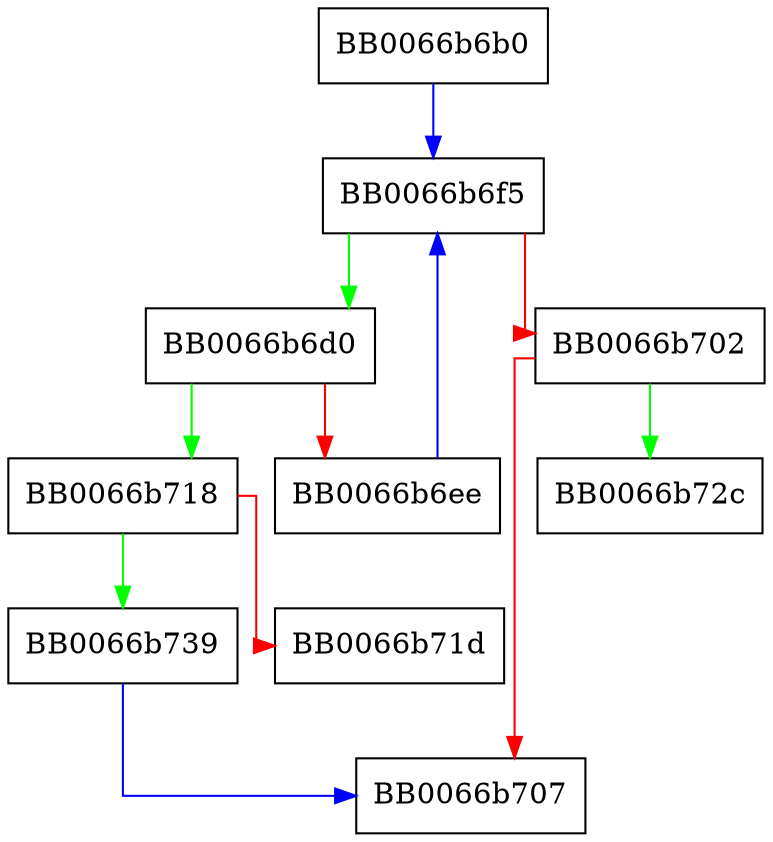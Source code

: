 digraph i2v_GENERAL_NAMES {
  node [shape="box"];
  graph [splines=ortho];
  BB0066b6b0 -> BB0066b6f5 [color="blue"];
  BB0066b6d0 -> BB0066b718 [color="green"];
  BB0066b6d0 -> BB0066b6ee [color="red"];
  BB0066b6ee -> BB0066b6f5 [color="blue"];
  BB0066b6f5 -> BB0066b6d0 [color="green"];
  BB0066b6f5 -> BB0066b702 [color="red"];
  BB0066b702 -> BB0066b72c [color="green"];
  BB0066b702 -> BB0066b707 [color="red"];
  BB0066b718 -> BB0066b739 [color="green"];
  BB0066b718 -> BB0066b71d [color="red"];
  BB0066b739 -> BB0066b707 [color="blue"];
}